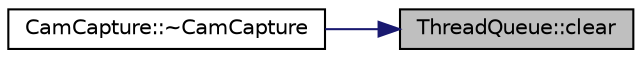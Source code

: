 digraph "ThreadQueue::clear"
{
 // LATEX_PDF_SIZE
  edge [fontname="Helvetica",fontsize="10",labelfontname="Helvetica",labelfontsize="10"];
  node [fontname="Helvetica",fontsize="10",shape=record];
  rankdir="RL";
  Node1 [label="ThreadQueue::clear",height=0.2,width=0.4,color="black", fillcolor="grey75", style="filled", fontcolor="black",tooltip="Clears this object to its blank/initial state"];
  Node1 -> Node2 [dir="back",color="midnightblue",fontsize="10",style="solid",fontname="Helvetica"];
  Node2 [label="CamCapture::~CamCapture",height=0.2,width=0.4,color="black", fillcolor="white", style="filled",URL="$da/dd8/a00906.html#a3c3ceca5c417e904aba8e2ec25265a61",tooltip="Finalizes an instance of the CamCapture class"];
}
